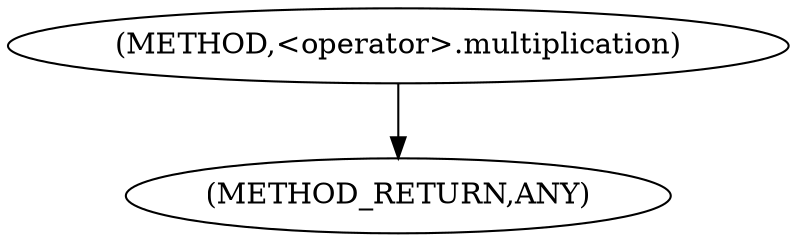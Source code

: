 digraph "&lt;operator&gt;.multiplication" {  
"99938" [label = <(METHOD,&lt;operator&gt;.multiplication)> ]
"99941" [label = <(METHOD_RETURN,ANY)> ]
  "99938" -> "99941" 
}

